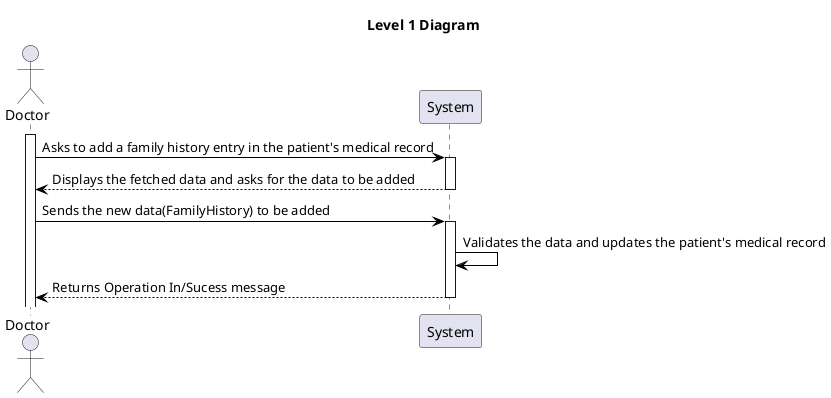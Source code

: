 @startuml level_1

title Level 1 Diagram

hide empty members
'skinparam Linetype ortho

skinparam class {
    BackgroundColor<<valueObject>> #D6EAF8
    BackgroundColor<<root>> #FDEBD0
    BackgroundColor<<service>> #D1F2EB
    BackgroundColor #FEF9E7
    ArrowColor Black
}

skinparam package {
    BackgroundColor #EBF5FB
}

actor Doctor as A

activate A
A -> System: Asks to add a family history entry in the patient's medical record
activate System
System --> A: Displays the fetched data and asks for the data to be added
deactivate System
A -> System: Sends the new data(FamilyHistory) to be added
activate System
System -> System: Validates the data and updates the patient's medical record
System --> A: Returns Operation In/Sucess message
deactivate System

@enduml
